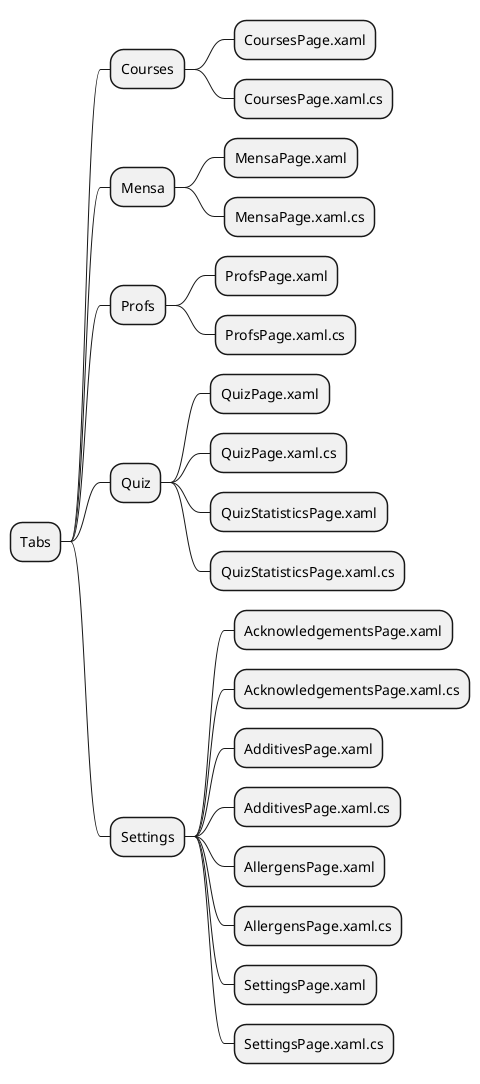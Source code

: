 
@startmindmap
* Tabs
** Courses
*** CoursesPage.xaml
*** CoursesPage.xaml.cs
** Mensa
*** MensaPage.xaml
*** MensaPage.xaml.cs
** Profs
*** ProfsPage.xaml
*** ProfsPage.xaml.cs
** Quiz
*** QuizPage.xaml
*** QuizPage.xaml.cs
*** QuizStatisticsPage.xaml
*** QuizStatisticsPage.xaml.cs
** Settings
*** AcknowledgementsPage.xaml
*** AcknowledgementsPage.xaml.cs
*** AdditivesPage.xaml
*** AdditivesPage.xaml.cs
*** AllergensPage.xaml
*** AllergensPage.xaml.cs
*** SettingsPage.xaml
*** SettingsPage.xaml.cs
@endmindmap
